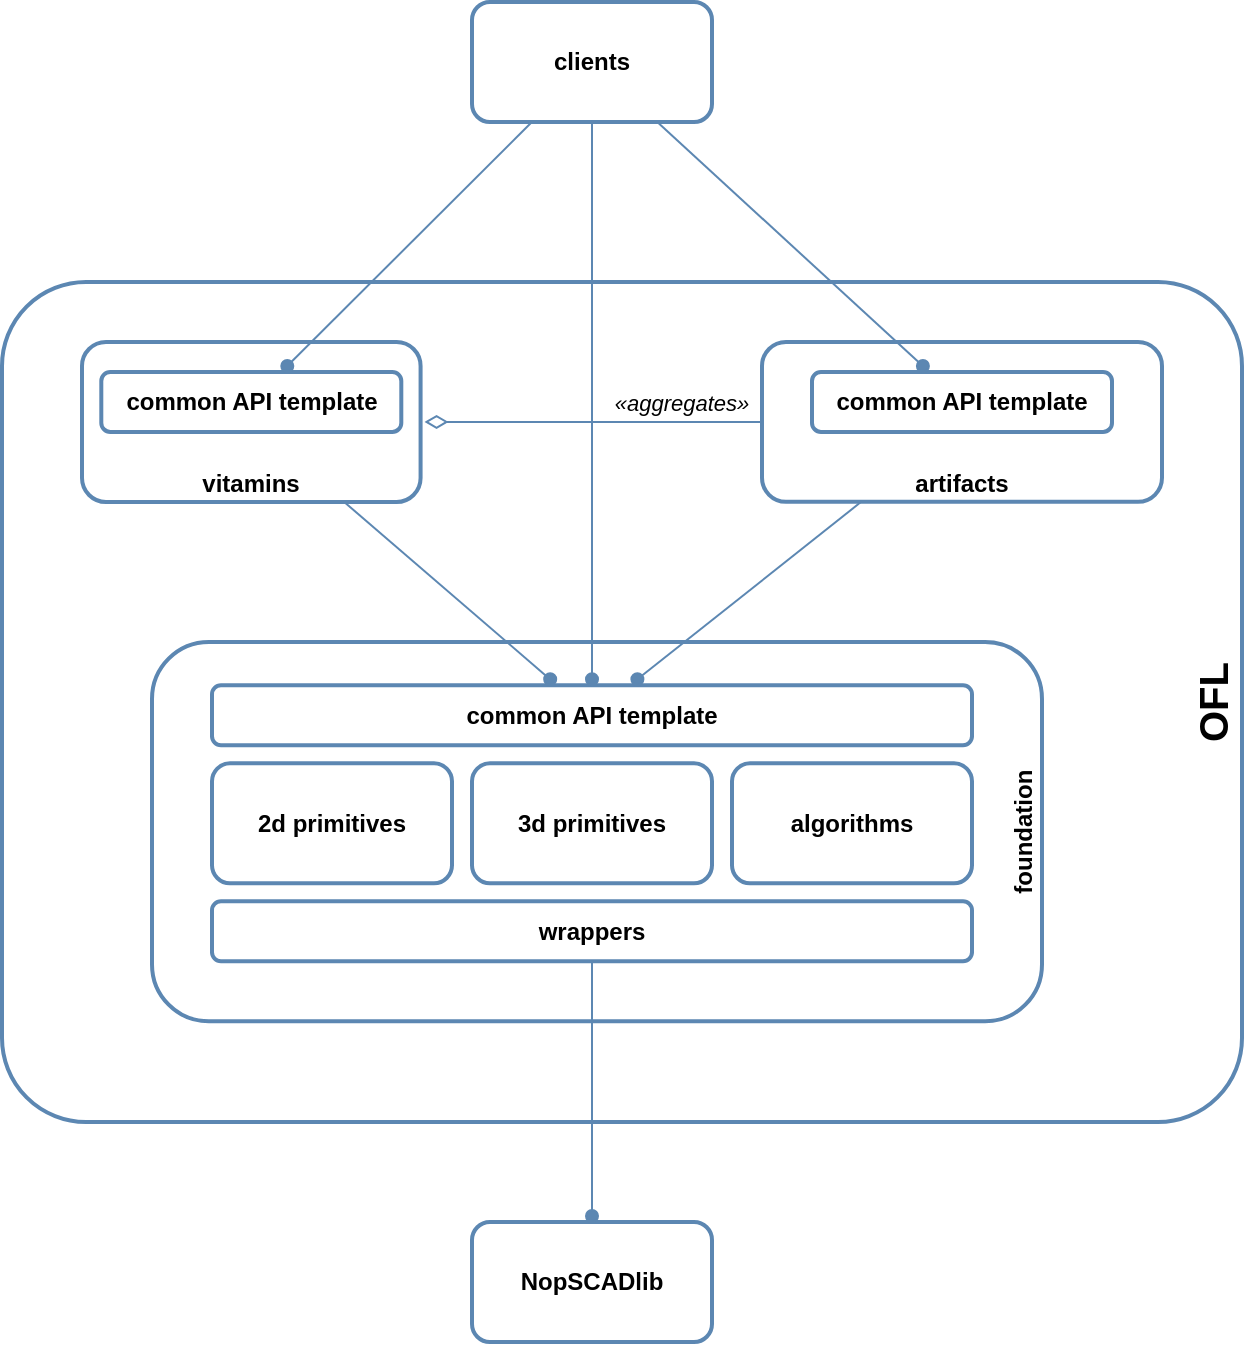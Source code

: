 <mxfile version="24.2.5" type="device">
  <diagram name="Pagina-1" id="t6KZIiipzILuWYXrJOl4">
    <mxGraphModel dx="1430" dy="826" grid="1" gridSize="10" guides="1" tooltips="1" connect="1" arrows="1" fold="1" page="1" pageScale="1" pageWidth="1169" pageHeight="827" math="0" shadow="0">
      <root>
        <mxCell id="0" />
        <mxCell id="1" parent="0" />
        <mxCell id="28oLbeX4q9AhL4zKUdg--10" value="clients" style="rounded=1;whiteSpace=wrap;html=1;fontStyle=1;strokeWidth=2;strokeColor=#5C87B2;fillStyle=auto;fillColor=#FFFFFF;" parent="1" vertex="1">
          <mxGeometry x="495" y="110" width="120" height="60" as="geometry" />
        </mxCell>
        <mxCell id="28oLbeX4q9AhL4zKUdg--33" value="&lt;font style=&quot;font-size: 12px;&quot;&gt;&lt;b&gt;NopSCADlib&lt;/b&gt;&lt;/font&gt;" style="rounded=1;whiteSpace=wrap;html=1;strokeColor=#5C87B2;strokeWidth=2;" parent="1" vertex="1">
          <mxGeometry x="495" y="720" width="120" height="60" as="geometry" />
        </mxCell>
        <mxCell id="28oLbeX4q9AhL4zKUdg--36" value="OFL" style="rounded=1;whiteSpace=wrap;html=1;fontStyle=1;strokeWidth=2;strokeColor=#5C87B2;container=1;collapsible=0;recursiveResize=0;labelPosition=center;verticalLabelPosition=middle;align=center;verticalAlign=bottom;horizontal=0;fontSize=20;arcSize=10;" parent="1" vertex="1">
          <mxGeometry x="260" y="250" width="620" height="420" as="geometry" />
        </mxCell>
        <mxCell id="28oLbeX4q9AhL4zKUdg--2" value="vitamins" style="rounded=1;whiteSpace=wrap;html=1;fontStyle=1;strokeWidth=2;strokeColor=#5C87B2;container=1;collapsible=0;recursiveResize=0;labelPosition=center;verticalLabelPosition=middle;align=center;verticalAlign=bottom;" parent="28oLbeX4q9AhL4zKUdg--36" vertex="1">
          <mxGeometry x="40" y="30" width="169.29" height="80" as="geometry" />
        </mxCell>
        <mxCell id="28oLbeX4q9AhL4zKUdg--23" value="common API template" style="rounded=1;whiteSpace=wrap;html=1;fontStyle=1;strokeColor=#5C87B2;strokeWidth=2;fontColor=#000000;" parent="28oLbeX4q9AhL4zKUdg--2" vertex="1">
          <mxGeometry x="9.65" y="15.03" width="150" height="29.921" as="geometry" />
        </mxCell>
        <mxCell id="28oLbeX4q9AhL4zKUdg--3" value="artifacts" style="rounded=1;whiteSpace=wrap;html=1;fontStyle=1;strokeWidth=2;strokeColor=#5C87B2;verticalAlign=bottom;container=1;collapsible=0;recursiveResize=0;" parent="28oLbeX4q9AhL4zKUdg--36" vertex="1">
          <mxGeometry x="380" y="30" width="200" height="79.921" as="geometry" />
        </mxCell>
        <mxCell id="28oLbeX4q9AhL4zKUdg--28" value="common API template" style="rounded=1;whiteSpace=wrap;html=1;fontStyle=1;strokeColor=#5C87B2;strokeWidth=2;fontColor=#000000;" parent="28oLbeX4q9AhL4zKUdg--3" vertex="1">
          <mxGeometry x="25" y="15.03" width="150" height="29.921" as="geometry" />
        </mxCell>
        <mxCell id="28oLbeX4q9AhL4zKUdg--6" value="«aggregates»" style="rounded=0;orthogonalLoop=1;jettySize=auto;endArrow=diamondThin;endFill=0;targetPerimeterSpacing=2;labelBackgroundColor=none;fontStyle=2;strokeColor=#5C87B2;endSize=9;" parent="28oLbeX4q9AhL4zKUdg--36" source="28oLbeX4q9AhL4zKUdg--3" target="28oLbeX4q9AhL4zKUdg--2" edge="1">
          <mxGeometry x="-0.526" y="-10" relative="1" as="geometry">
            <mxPoint x="372" y="69.972" as="sourcePoint" />
            <mxPoint x="203.29" y="69.99" as="targetPoint" />
            <mxPoint as="offset" />
          </mxGeometry>
        </mxCell>
        <mxCell id="28oLbeX4q9AhL4zKUdg--1" value="foundation" style="rounded=1;whiteSpace=wrap;html=1;fontStyle=1;strokeColor=#5C87B2;strokeWidth=2;container=1;recursiveResize=0;collapsible=0;labelPosition=center;verticalLabelPosition=middle;align=center;verticalAlign=bottom;horizontal=0;" parent="28oLbeX4q9AhL4zKUdg--36" vertex="1">
          <mxGeometry x="75" y="180" width="445" height="189.65" as="geometry" />
        </mxCell>
        <mxCell id="28oLbeX4q9AhL4zKUdg--16" value="2d primitives" style="rounded=1;whiteSpace=wrap;html=1;fontStyle=1;strokeColor=#5C87B2;strokeWidth=2;" parent="28oLbeX4q9AhL4zKUdg--1" vertex="1">
          <mxGeometry x="30" y="60.65" width="120" height="60" as="geometry" />
        </mxCell>
        <mxCell id="28oLbeX4q9AhL4zKUdg--17" value="3d primitives" style="rounded=1;whiteSpace=wrap;html=1;fontStyle=1;strokeColor=#5C87B2;strokeWidth=2;" parent="28oLbeX4q9AhL4zKUdg--1" vertex="1">
          <mxGeometry x="160" y="60.65" width="120" height="60" as="geometry" />
        </mxCell>
        <mxCell id="28oLbeX4q9AhL4zKUdg--18" value="algorithms" style="rounded=1;whiteSpace=wrap;html=1;fontStyle=1;strokeColor=#5C87B2;strokeWidth=2;" parent="28oLbeX4q9AhL4zKUdg--1" vertex="1">
          <mxGeometry x="290" y="60.65" width="120" height="60" as="geometry" />
        </mxCell>
        <mxCell id="28oLbeX4q9AhL4zKUdg--22" value="common API template" style="rounded=1;whiteSpace=wrap;html=1;fontStyle=1;strokeColor=#5C87B2;strokeWidth=2;fillStyle=auto;" parent="28oLbeX4q9AhL4zKUdg--1" vertex="1">
          <mxGeometry x="30" y="21.65" width="380" height="30" as="geometry" />
        </mxCell>
        <mxCell id="28oLbeX4q9AhL4zKUdg--35" value="wrappers" style="rounded=1;whiteSpace=wrap;html=1;fontStyle=1;strokeColor=#5C87B2;strokeWidth=2;fillStyle=auto;" parent="28oLbeX4q9AhL4zKUdg--1" vertex="1">
          <mxGeometry x="30" y="129.65" width="380" height="30" as="geometry" />
        </mxCell>
        <mxCell id="28oLbeX4q9AhL4zKUdg--30" style="rounded=0;orthogonalLoop=1;jettySize=auto;html=1;endArrow=oval;endFill=1;targetPerimeterSpacing=3;strokeColor=#5C87B2;endSize=6;" parent="28oLbeX4q9AhL4zKUdg--36" source="28oLbeX4q9AhL4zKUdg--3" target="28oLbeX4q9AhL4zKUdg--22" edge="1">
          <mxGeometry relative="1" as="geometry">
            <mxPoint x="305" y="-290" as="sourcePoint" />
            <mxPoint x="305" y="222" as="targetPoint" />
          </mxGeometry>
        </mxCell>
        <mxCell id="28oLbeX4q9AhL4zKUdg--31" style="rounded=0;orthogonalLoop=1;jettySize=auto;html=1;endArrow=oval;endFill=1;strokeColor=#5C87B2;targetPerimeterSpacing=3;endSize=6;" parent="28oLbeX4q9AhL4zKUdg--36" source="28oLbeX4q9AhL4zKUdg--2" target="28oLbeX4q9AhL4zKUdg--22" edge="1">
          <mxGeometry relative="1" as="geometry">
            <mxPoint x="585" y="-93" as="sourcePoint" />
            <mxPoint x="318" y="222" as="targetPoint" />
          </mxGeometry>
        </mxCell>
        <mxCell id="28oLbeX4q9AhL4zKUdg--34" style="rounded=0;orthogonalLoop=1;jettySize=auto;html=1;endArrow=oval;endFill=1;targetPerimeterSpacing=3;strokeColor=#5C87B2;" parent="1" source="28oLbeX4q9AhL4zKUdg--35" target="28oLbeX4q9AhL4zKUdg--33" edge="1">
          <mxGeometry relative="1" as="geometry">
            <mxPoint x="485.0" y="662.152" as="sourcePoint" />
            <mxPoint x="649" y="519" as="targetPoint" />
          </mxGeometry>
        </mxCell>
        <mxCell id="28oLbeX4q9AhL4zKUdg--12" style="rounded=0;orthogonalLoop=1;jettySize=auto;html=1;endArrow=oval;endFill=1;targetPerimeterSpacing=3;strokeColor=#5C87B2;" parent="1" source="28oLbeX4q9AhL4zKUdg--10" target="28oLbeX4q9AhL4zKUdg--23" edge="1">
          <mxGeometry relative="1" as="geometry">
            <mxPoint x="591" y="72" as="sourcePoint" />
            <mxPoint x="699" y="222" as="targetPoint" />
          </mxGeometry>
        </mxCell>
        <mxCell id="28oLbeX4q9AhL4zKUdg--11" style="rounded=0;orthogonalLoop=1;jettySize=auto;html=1;endArrow=oval;endFill=1;sourcePerimeterSpacing=0;targetPerimeterSpacing=3;strokeColor=#5C87B2;" parent="1" source="28oLbeX4q9AhL4zKUdg--10" target="28oLbeX4q9AhL4zKUdg--28" edge="1">
          <mxGeometry relative="1" as="geometry" />
        </mxCell>
        <mxCell id="28oLbeX4q9AhL4zKUdg--13" style="rounded=0;orthogonalLoop=1;jettySize=auto;html=1;endArrow=oval;endFill=1;strokeColor=#5C87B2;targetPerimeterSpacing=3;" parent="1" source="28oLbeX4q9AhL4zKUdg--10" target="28oLbeX4q9AhL4zKUdg--22" edge="1">
          <mxGeometry relative="1" as="geometry">
            <mxPoint x="601" y="82" as="sourcePoint" />
            <mxPoint x="456" y="362" as="targetPoint" />
          </mxGeometry>
        </mxCell>
      </root>
    </mxGraphModel>
  </diagram>
</mxfile>

